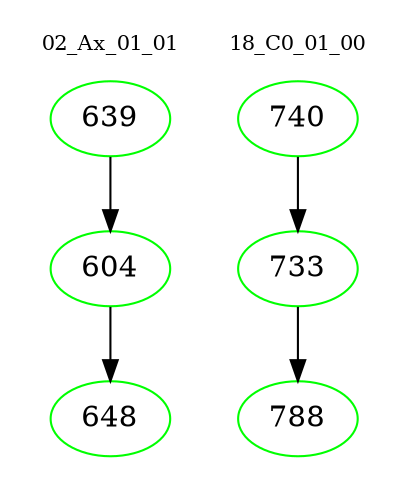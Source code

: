 digraph{
subgraph cluster_0 {
color = white
label = "02_Ax_01_01";
fontsize=10;
T0_639 [label="639", color="green"]
T0_639 -> T0_604 [color="black"]
T0_604 [label="604", color="green"]
T0_604 -> T0_648 [color="black"]
T0_648 [label="648", color="green"]
}
subgraph cluster_1 {
color = white
label = "18_C0_01_00";
fontsize=10;
T1_740 [label="740", color="green"]
T1_740 -> T1_733 [color="black"]
T1_733 [label="733", color="green"]
T1_733 -> T1_788 [color="black"]
T1_788 [label="788", color="green"]
}
}
